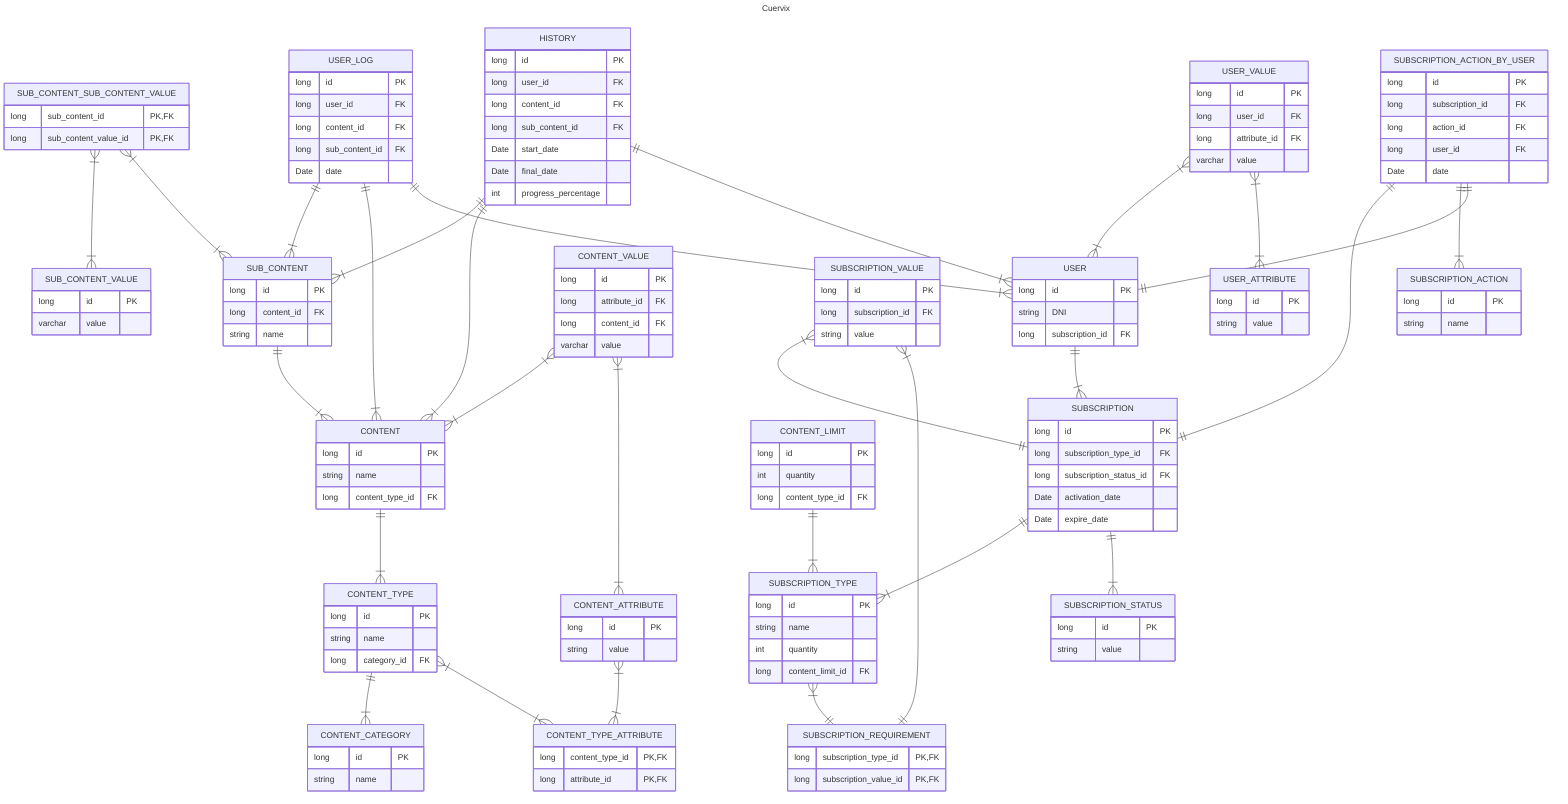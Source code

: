 ---
title: Cuervix
---
erDiagram
    CONTENT ||--|{ CONTENT_TYPE : ""
    CONTENT{
        long id PK
        string name
        long content_type_id FK
    }

    SUB_CONTENT ||--|{ CONTENT : ""
    SUB_CONTENT{
        long id PK
        long content_id FK
        string name
    }

    SUB_CONTENT_SUB_CONTENT_VALUE }|--|{ SUB_CONTENT_VALUE :""
    SUB_CONTENT_SUB_CONTENT_VALUE }|--|{ SUB_CONTENT :""
    SUB_CONTENT_SUB_CONTENT_VALUE{
        long sub_content_id PK, FK
        long sub_content_value_id PK, FK
    }

    SUB_CONTENT_VALUE{
        long id PK
        varchar value
    }


    CONTENT_TYPE ||--|{ CONTENT_CATEGORY : ""
    CONTENT_TYPE{
        long id PK
        string name
        long category_id FK
    }

    CONTENT_CATEGORY{
        long id PK
        string name
    }

    CONTENT_TYPE }|--|{ CONTENT_TYPE_ATTRIBUTE : ""
    CONTENT_ATTRIBUTE }|--|{ CONTENT_TYPE_ATTRIBUTE : ""

    CONTENT_ATTRIBUTE{
        long id PK
        string value
    }

    CONTENT_TYPE_ATTRIBUTE{
        long content_type_id PK, FK
        long attribute_id PK, FK
    }




    USER{
        long id PK
        string DNI
        long subscription_id FK
    }

    USER_VALUE }|--|{ USER : ""
    USER_VALUE{
        long id PK
        long user_id FK
        long attribute_id FK
        varchar value
    }
    USER_VALUE }|--|{ USER_ATTRIBUTE : ""

    USER_ATTRIBUTE{
        long id PK
        string value
    }

    CONTENT_VALUE }|--|{ CONTENT : ""
    CONTENT_VALUE{
        long id PK
        long attribute_id FK
        long content_id FK
        varchar value
    }

    CONTENT_VALUE }|--|{ CONTENT_ATTRIBUTE : ""

    USER ||--|{ SUBSCRIPTION : ""
    SUBSCRIPTION{
        long id PK
        long subscription_type_id FK
        long subscription_status_id FK
        Date activation_date
        Date expire_date
    }

    SUBSCRIPTION_STATUS{
        long id PK
        string value
    }

    SUBSCRIPTION_VALUE{
        long id PK
        long subscription_id FK
        string value
    }
    SUBSCRIPTION_VALUE }|--|| SUBSCRIPTION : ""

    SUBSCRIPTION_VALUE }|--|| SUBSCRIPTION_REQUIREMENT : ""
    SUBSCRIPTION_TYPE }|--|| SUBSCRIPTION_REQUIREMENT : ""
    SUBSCRIPTION_REQUIREMENT{
        long subscription_type_id PK, FK
        long subscription_value_id PK, FK
    }

    SUBSCRIPTION ||--|{ SUBSCRIPTION_TYPE : ""
    SUBSCRIPTION_TYPE{
        long id PK
        string name
        int quantity
        long content_limit_id FK
    }
    SUBSCRIPTION ||--|{ SUBSCRIPTION_STATUS : ""

    SUBSCRIPTION_ACTION_BY_USER{
        long id PK
        long subscription_id FK
        long action_id FK
        long user_id FK
        Date date
    }

    SUBSCRIPTION_ACTION_BY_USER ||--|| SUBSCRIPTION : ""
    SUBSCRIPTION_ACTION_BY_USER ||--|{ SUBSCRIPTION_ACTION : ""
    SUBSCRIPTION_ACTION_BY_USER ||--|| USER : ""

    SUBSCRIPTION_ACTION{
        long id PK
        string name
    }

    CONTENT_LIMIT ||--|{ SUBSCRIPTION_TYPE : ""
    CONTENT_LIMIT{
        long id PK
        int quantity
        long content_type_id FK
    }

    USER_LOG ||--|{ SUB_CONTENT : ""
    USER_LOG ||--|{ CONTENT : ""
    USER_LOG ||--|{ USER : ""
    USER_LOG{
        long id PK
        long user_id FK
        long content_id FK
        long sub_content_id FK
        Date date
    }

    HISTORY ||--|{ SUB_CONTENT : ""
    HISTORY ||--|{ CONTENT : ""
    HISTORY ||--|{ USER : ""
    HISTORY{
        long id PK
        long user_id FK
        long content_id FK
        long sub_content_id FK
        Date start_date
        Date final_date
        int progress_percentage

    }
